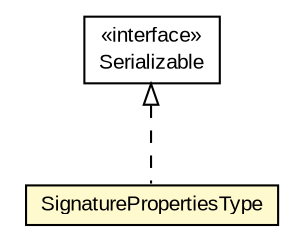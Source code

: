 #!/usr/local/bin/dot
#
# Class diagram 
# Generated by UMLGraph version R5_6-24-gf6e263 (http://www.umlgraph.org/)
#

digraph G {
	edge [fontname="arial",fontsize=10,labelfontname="arial",labelfontsize=10];
	node [fontname="arial",fontsize=10,shape=plaintext];
	nodesep=0.25;
	ranksep=0.5;
	// eu.europa.esig.jaxb.xmldsig.SignaturePropertiesType
	c641225 [label=<<table title="eu.europa.esig.jaxb.xmldsig.SignaturePropertiesType" border="0" cellborder="1" cellspacing="0" cellpadding="2" port="p" bgcolor="lemonChiffon" href="./SignaturePropertiesType.html">
		<tr><td><table border="0" cellspacing="0" cellpadding="1">
<tr><td align="center" balign="center"> SignaturePropertiesType </td></tr>
		</table></td></tr>
		</table>>, URL="./SignaturePropertiesType.html", fontname="arial", fontcolor="black", fontsize=10.0];
	//eu.europa.esig.jaxb.xmldsig.SignaturePropertiesType implements java.io.Serializable
	c641413:p -> c641225:p [dir=back,arrowtail=empty,style=dashed];
	// java.io.Serializable
	c641413 [label=<<table title="java.io.Serializable" border="0" cellborder="1" cellspacing="0" cellpadding="2" port="p" href="http://java.sun.com/j2se/1.4.2/docs/api/java/io/Serializable.html">
		<tr><td><table border="0" cellspacing="0" cellpadding="1">
<tr><td align="center" balign="center"> &#171;interface&#187; </td></tr>
<tr><td align="center" balign="center"> Serializable </td></tr>
		</table></td></tr>
		</table>>, URL="http://java.sun.com/j2se/1.4.2/docs/api/java/io/Serializable.html", fontname="arial", fontcolor="black", fontsize=10.0];
}

